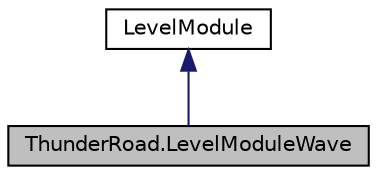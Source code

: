 digraph "ThunderRoad.LevelModuleWave"
{
 // LATEX_PDF_SIZE
  edge [fontname="Helvetica",fontsize="10",labelfontname="Helvetica",labelfontsize="10"];
  node [fontname="Helvetica",fontsize="10",shape=record];
  Node1 [label="ThunderRoad.LevelModuleWave",height=0.2,width=0.4,color="black", fillcolor="grey75", style="filled", fontcolor="black",tooltip="Class LevelModuleWave. Implements the ThunderRoad.LevelModule"];
  Node2 -> Node1 [dir="back",color="midnightblue",fontsize="10",style="solid",fontname="Helvetica"];
  Node2 [label="LevelModule",height=0.2,width=0.4,color="black", fillcolor="white", style="filled",URL="$class_thunder_road_1_1_level_module.html",tooltip="Class LevelModule."];
}
